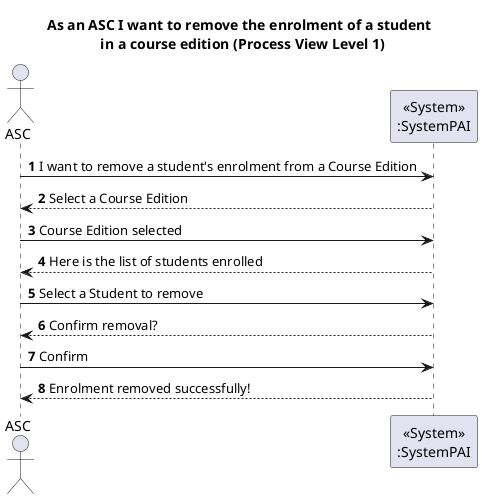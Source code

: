 @startuml
autonumber

title As an ASC I want to remove the enrolment of a student \n in a course edition (Process View Level 1)

actor ASC as Admin
participant "<<System>>\n:SystemPAI" as System

Admin -> System : I want to remove a student's enrolment from a Course Edition

System --> Admin : Select a Course Edition

Admin -> System : Course Edition selected

System --> Admin : Here is the list of students enrolled

Admin -> System : Select a Student to remove

System --> Admin : Confirm removal?

Admin -> System : Confirm

System --> Admin : Enrolment removed successfully!

@enduml